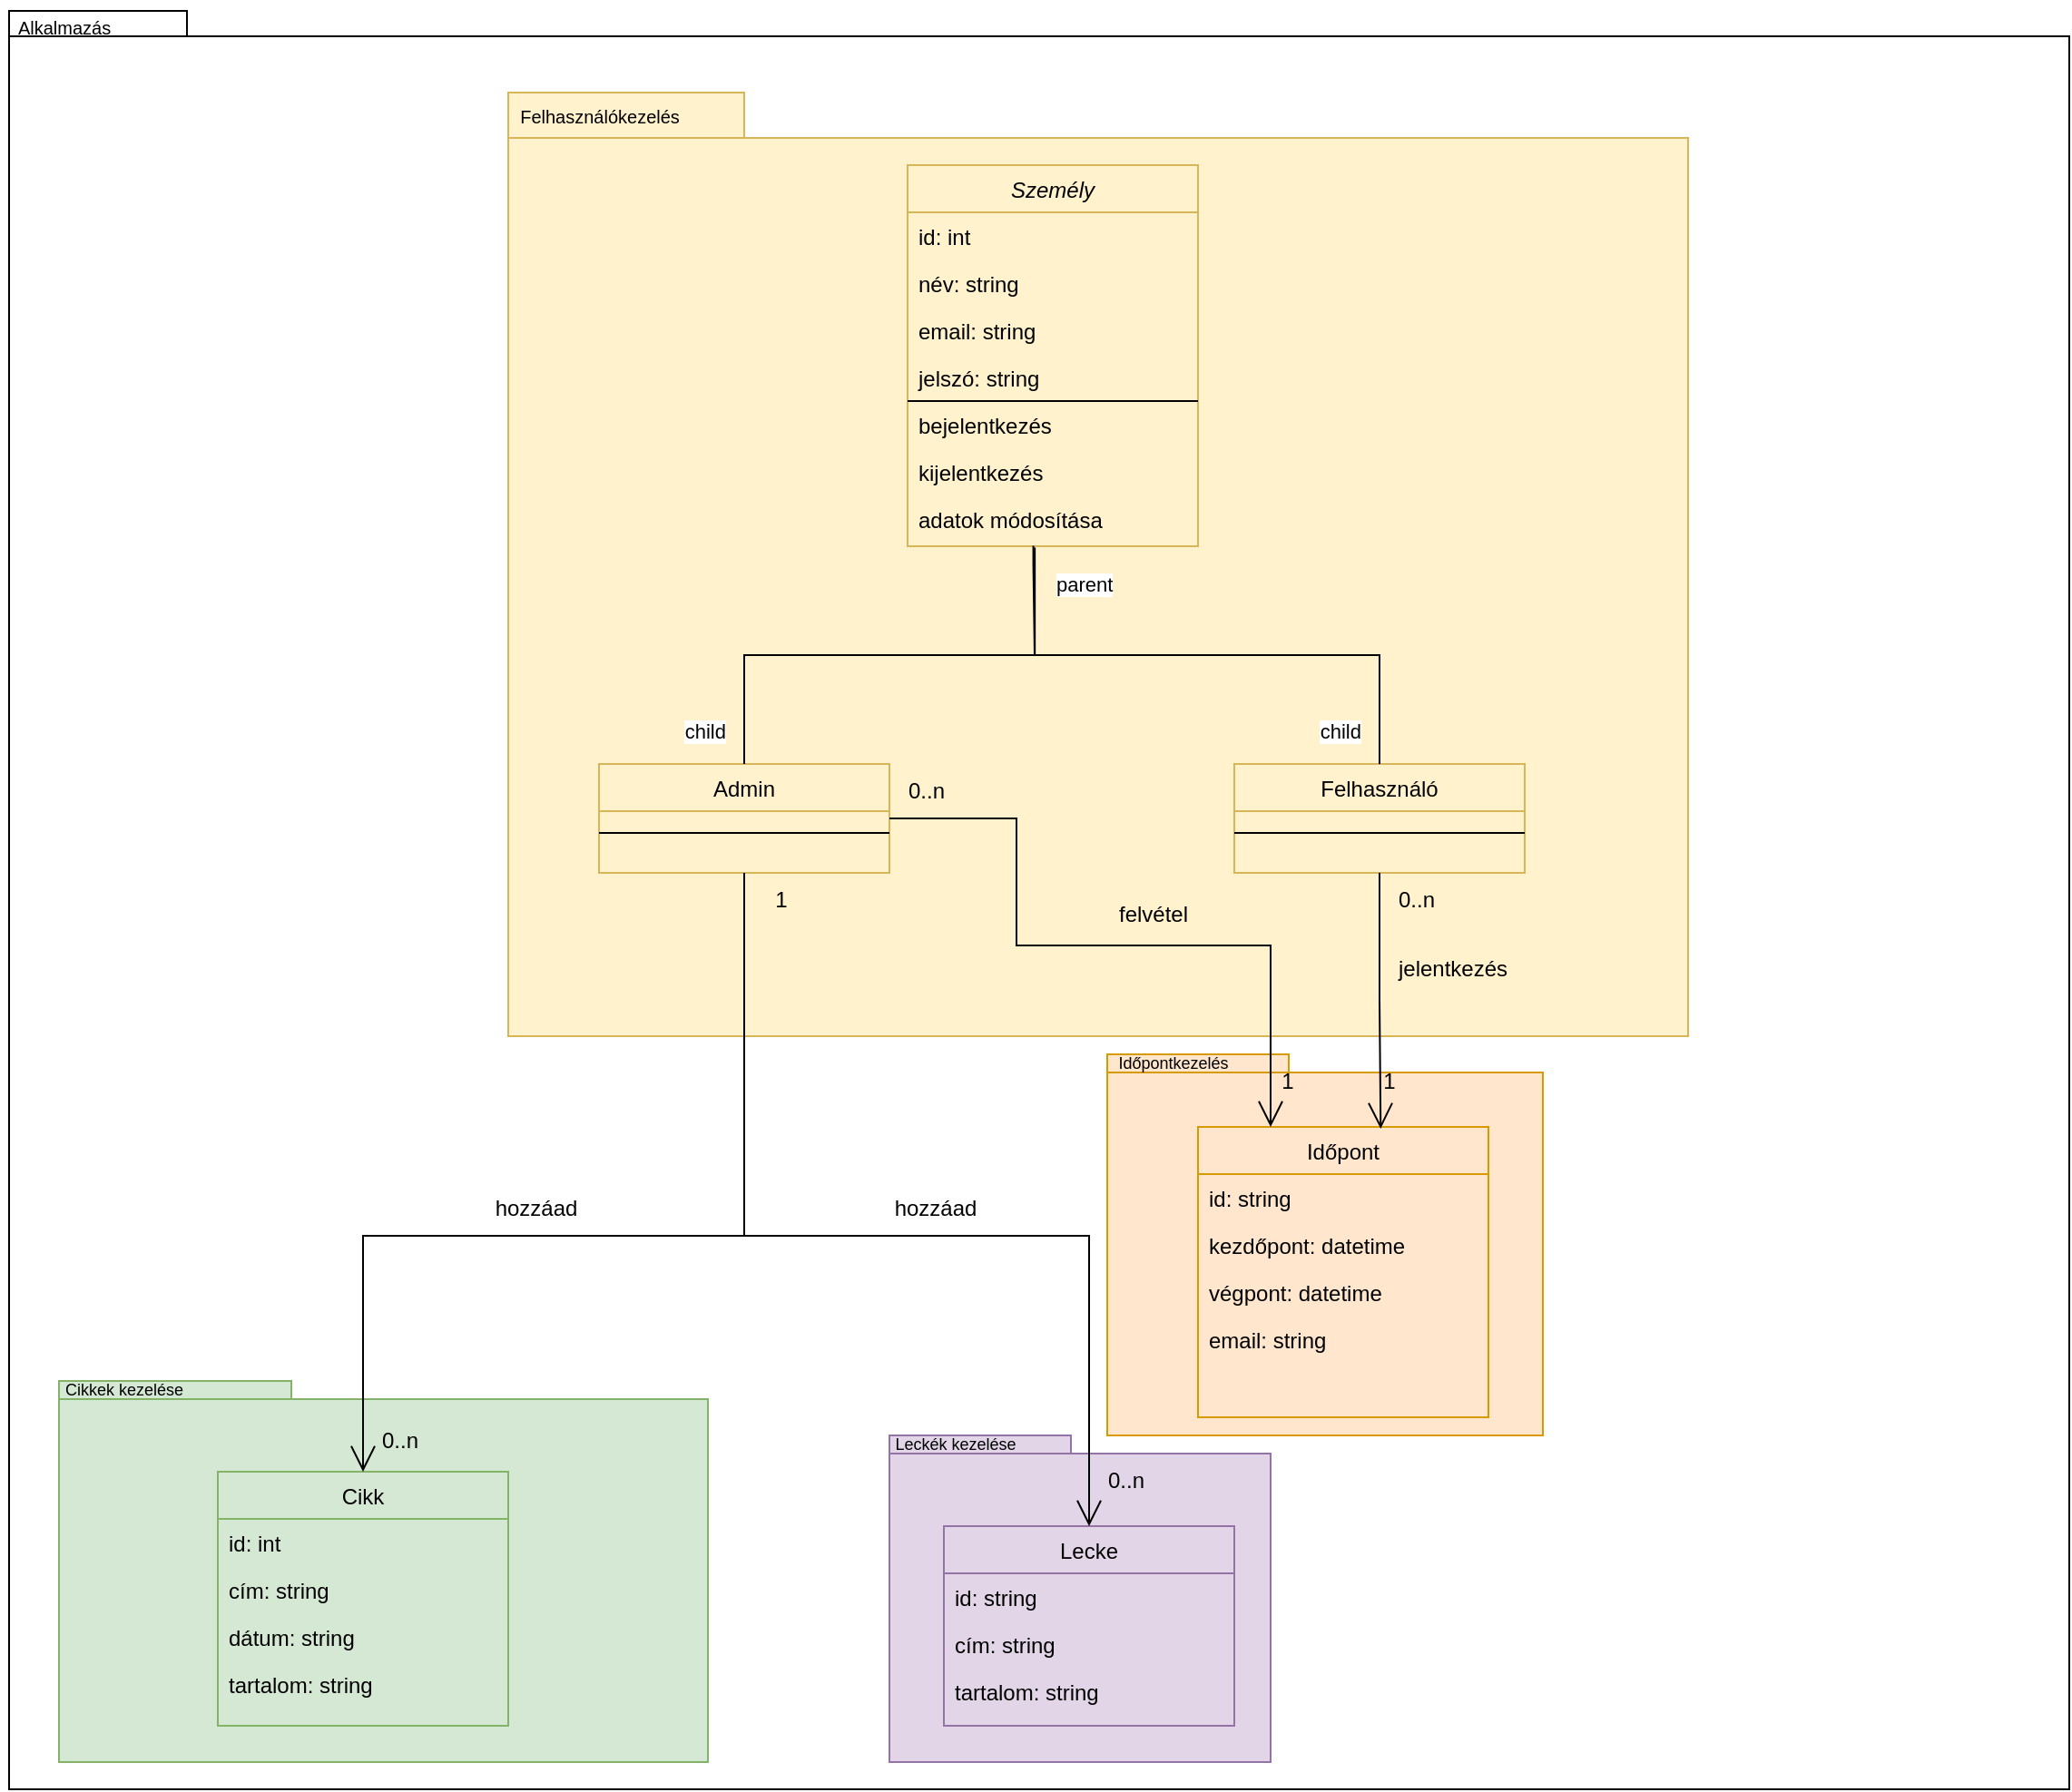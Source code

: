 <mxfile version="22.0.8" type="device">
  <diagram id="C5RBs43oDa-KdzZeNtuy" name="Page-1">
    <mxGraphModel dx="2812" dy="2524" grid="1" gridSize="10" guides="1" tooltips="1" connect="1" arrows="1" fold="1" page="1" pageScale="1" pageWidth="827" pageHeight="1169" math="0" shadow="0">
      <root>
        <mxCell id="WIyWlLk6GJQsqaUBKTNV-0" />
        <mxCell id="WIyWlLk6GJQsqaUBKTNV-1" parent="WIyWlLk6GJQsqaUBKTNV-0" />
        <mxCell id="hB8q-7Im5a7Bdw2_YApS-70" value="" style="shape=folder;fontStyle=1;spacingTop=10;tabWidth=40;tabHeight=14;tabPosition=left;html=1;whiteSpace=wrap;" vertex="1" parent="WIyWlLk6GJQsqaUBKTNV-1">
          <mxGeometry x="-30" y="15" width="660" height="505" as="geometry" />
        </mxCell>
        <mxCell id="hB8q-7Im5a7Bdw2_YApS-69" value="" style="shape=folder;fontStyle=1;spacingTop=10;tabWidth=40;tabHeight=14;tabPosition=left;html=1;whiteSpace=wrap;" vertex="1" parent="WIyWlLk6GJQsqaUBKTNV-1">
          <mxGeometry x="-275" y="-35" width="1135" height="980" as="geometry" />
        </mxCell>
        <mxCell id="hB8q-7Im5a7Bdw2_YApS-82" value="" style="shape=folder;fontStyle=1;spacingTop=10;tabWidth=100;tabHeight=10;tabPosition=left;html=1;whiteSpace=wrap;fillColor=#e1d5e7;strokeColor=#9673a6;" vertex="1" parent="WIyWlLk6GJQsqaUBKTNV-1">
          <mxGeometry x="210" y="750" width="210" height="180" as="geometry" />
        </mxCell>
        <mxCell id="hB8q-7Im5a7Bdw2_YApS-79" value="" style="shape=folder;fontStyle=1;spacingTop=10;tabWidth=100;tabHeight=10;tabPosition=left;html=1;whiteSpace=wrap;fillColor=#ffe6cc;strokeColor=#d79b00;" vertex="1" parent="WIyWlLk6GJQsqaUBKTNV-1">
          <mxGeometry x="330" y="540" width="240" height="210" as="geometry" />
        </mxCell>
        <mxCell id="hB8q-7Im5a7Bdw2_YApS-72" value="" style="shape=folder;fontStyle=1;spacingTop=10;tabWidth=128;tabHeight=10;tabPosition=left;html=1;whiteSpace=wrap;fillColor=#d5e8d4;strokeColor=#82b366;" vertex="1" parent="WIyWlLk6GJQsqaUBKTNV-1">
          <mxGeometry x="-247.5" y="720" width="357.5" height="210" as="geometry" />
        </mxCell>
        <mxCell id="hB8q-7Im5a7Bdw2_YApS-71" value="" style="shape=folder;fontStyle=1;spacingTop=10;tabWidth=130;tabHeight=25;tabPosition=left;html=1;whiteSpace=wrap;fillColor=#fff2cc;strokeColor=#d6b656;" vertex="1" parent="WIyWlLk6GJQsqaUBKTNV-1">
          <mxGeometry y="10" width="650" height="520" as="geometry" />
        </mxCell>
        <mxCell id="zkfFHV4jXpPFQw0GAbJ--6" value="Admin" style="swimlane;fontStyle=0;align=center;verticalAlign=top;childLayout=stackLayout;horizontal=1;startSize=26;horizontalStack=0;resizeParent=1;resizeLast=0;collapsible=1;marginBottom=0;rounded=0;shadow=0;strokeWidth=1;fillColor=#fff2cc;strokeColor=#d6b656;" parent="WIyWlLk6GJQsqaUBKTNV-1" vertex="1">
          <mxGeometry x="50" y="380" width="160" height="60" as="geometry">
            <mxRectangle x="130" y="380" width="160" height="26" as="alternateBounds" />
          </mxGeometry>
        </mxCell>
        <mxCell id="zkfFHV4jXpPFQw0GAbJ--9" value="" style="line;html=1;strokeWidth=1;align=left;verticalAlign=middle;spacingTop=-1;spacingLeft=3;spacingRight=3;rotatable=0;labelPosition=right;points=[];portConstraint=eastwest;" parent="zkfFHV4jXpPFQw0GAbJ--6" vertex="1">
          <mxGeometry y="26" width="160" height="24" as="geometry" />
        </mxCell>
        <mxCell id="zkfFHV4jXpPFQw0GAbJ--17" value="Cikk" style="swimlane;fontStyle=0;align=center;verticalAlign=top;childLayout=stackLayout;horizontal=1;startSize=26;horizontalStack=0;resizeParent=1;resizeLast=0;collapsible=1;marginBottom=0;rounded=0;shadow=0;strokeWidth=1;fillColor=#d5e8d4;strokeColor=#82b366;" parent="WIyWlLk6GJQsqaUBKTNV-1" vertex="1">
          <mxGeometry x="-160" y="770" width="160" height="140" as="geometry">
            <mxRectangle x="550" y="140" width="160" height="26" as="alternateBounds" />
          </mxGeometry>
        </mxCell>
        <mxCell id="zkfFHV4jXpPFQw0GAbJ--18" value="id: int" style="text;align=left;verticalAlign=top;spacingLeft=4;spacingRight=4;overflow=hidden;rotatable=0;points=[[0,0.5],[1,0.5]];portConstraint=eastwest;" parent="zkfFHV4jXpPFQw0GAbJ--17" vertex="1">
          <mxGeometry y="26" width="160" height="26" as="geometry" />
        </mxCell>
        <mxCell id="zkfFHV4jXpPFQw0GAbJ--19" value="cím: string" style="text;align=left;verticalAlign=top;spacingLeft=4;spacingRight=4;overflow=hidden;rotatable=0;points=[[0,0.5],[1,0.5]];portConstraint=eastwest;rounded=0;shadow=0;html=0;" parent="zkfFHV4jXpPFQw0GAbJ--17" vertex="1">
          <mxGeometry y="52" width="160" height="26" as="geometry" />
        </mxCell>
        <mxCell id="zkfFHV4jXpPFQw0GAbJ--20" value="dátum: string" style="text;align=left;verticalAlign=top;spacingLeft=4;spacingRight=4;overflow=hidden;rotatable=0;points=[[0,0.5],[1,0.5]];portConstraint=eastwest;rounded=0;shadow=0;html=0;" parent="zkfFHV4jXpPFQw0GAbJ--17" vertex="1">
          <mxGeometry y="78" width="160" height="26" as="geometry" />
        </mxCell>
        <mxCell id="zkfFHV4jXpPFQw0GAbJ--21" value="tartalom: string" style="text;align=left;verticalAlign=top;spacingLeft=4;spacingRight=4;overflow=hidden;rotatable=0;points=[[0,0.5],[1,0.5]];portConstraint=eastwest;rounded=0;shadow=0;html=0;" parent="zkfFHV4jXpPFQw0GAbJ--17" vertex="1">
          <mxGeometry y="104" width="160" height="26" as="geometry" />
        </mxCell>
        <mxCell id="hB8q-7Im5a7Bdw2_YApS-6" value="" style="endArrow=none;html=1;rounded=0;exitX=0.5;exitY=0;exitDx=0;exitDy=0;" edge="1" parent="WIyWlLk6GJQsqaUBKTNV-1" source="zkfFHV4jXpPFQw0GAbJ--6">
          <mxGeometry width="50" height="50" relative="1" as="geometry">
            <mxPoint y="350" as="sourcePoint" />
            <mxPoint x="130" y="320" as="targetPoint" />
          </mxGeometry>
        </mxCell>
        <mxCell id="zkfFHV4jXpPFQw0GAbJ--0" value="Személy" style="swimlane;fontStyle=2;align=center;verticalAlign=top;childLayout=stackLayout;horizontal=1;startSize=26;horizontalStack=0;resizeParent=1;resizeLast=0;collapsible=1;marginBottom=0;rounded=0;shadow=0;strokeWidth=1;fillColor=#fff2cc;strokeColor=#d6b656;" parent="WIyWlLk6GJQsqaUBKTNV-1" vertex="1">
          <mxGeometry x="220" y="50" width="160" height="210" as="geometry">
            <mxRectangle x="230" y="140" width="160" height="26" as="alternateBounds" />
          </mxGeometry>
        </mxCell>
        <mxCell id="zkfFHV4jXpPFQw0GAbJ--1" value="id: int" style="text;align=left;verticalAlign=top;spacingLeft=4;spacingRight=4;overflow=hidden;rotatable=0;points=[[0,0.5],[1,0.5]];portConstraint=eastwest;" parent="zkfFHV4jXpPFQw0GAbJ--0" vertex="1">
          <mxGeometry y="26" width="160" height="26" as="geometry" />
        </mxCell>
        <mxCell id="zkfFHV4jXpPFQw0GAbJ--2" value="név: string" style="text;align=left;verticalAlign=top;spacingLeft=4;spacingRight=4;overflow=hidden;rotatable=0;points=[[0,0.5],[1,0.5]];portConstraint=eastwest;rounded=0;shadow=0;html=0;" parent="zkfFHV4jXpPFQw0GAbJ--0" vertex="1">
          <mxGeometry y="52" width="160" height="26" as="geometry" />
        </mxCell>
        <mxCell id="zkfFHV4jXpPFQw0GAbJ--3" value="email: string" style="text;align=left;verticalAlign=top;spacingLeft=4;spacingRight=4;overflow=hidden;rotatable=0;points=[[0,0.5],[1,0.5]];portConstraint=eastwest;rounded=0;shadow=0;html=0;" parent="zkfFHV4jXpPFQw0GAbJ--0" vertex="1">
          <mxGeometry y="78" width="160" height="26" as="geometry" />
        </mxCell>
        <mxCell id="hB8q-7Im5a7Bdw2_YApS-21" value="jelszó: string" style="text;align=left;verticalAlign=top;spacingLeft=4;spacingRight=4;overflow=hidden;rotatable=0;points=[[0,0.5],[1,0.5]];portConstraint=eastwest;rounded=0;shadow=0;html=0;" vertex="1" parent="zkfFHV4jXpPFQw0GAbJ--0">
          <mxGeometry y="104" width="160" height="26" as="geometry" />
        </mxCell>
        <mxCell id="hB8q-7Im5a7Bdw2_YApS-22" value="" style="endArrow=none;html=1;rounded=0;exitX=0;exitY=0.75;exitDx=0;exitDy=0;entryX=1;entryY=0.75;entryDx=0;entryDy=0;" edge="1" parent="zkfFHV4jXpPFQw0GAbJ--0">
          <mxGeometry width="50" height="50" relative="1" as="geometry">
            <mxPoint y="130.0" as="sourcePoint" />
            <mxPoint x="160.0" y="130" as="targetPoint" />
          </mxGeometry>
        </mxCell>
        <mxCell id="hB8q-7Im5a7Bdw2_YApS-24" value="bejelentkezés" style="text;align=left;verticalAlign=top;spacingLeft=4;spacingRight=4;overflow=hidden;rotatable=0;points=[[0,0.5],[1,0.5]];portConstraint=eastwest;rounded=0;shadow=0;html=0;" vertex="1" parent="zkfFHV4jXpPFQw0GAbJ--0">
          <mxGeometry y="130" width="160" height="26" as="geometry" />
        </mxCell>
        <mxCell id="hB8q-7Im5a7Bdw2_YApS-25" value="kijelentkezés" style="text;align=left;verticalAlign=top;spacingLeft=4;spacingRight=4;overflow=hidden;rotatable=0;points=[[0,0.5],[1,0.5]];portConstraint=eastwest;rounded=0;shadow=0;html=0;" vertex="1" parent="zkfFHV4jXpPFQw0GAbJ--0">
          <mxGeometry y="156" width="160" height="26" as="geometry" />
        </mxCell>
        <mxCell id="hB8q-7Im5a7Bdw2_YApS-34" value="adatok módosítása" style="text;align=left;verticalAlign=top;spacingLeft=4;spacingRight=4;overflow=hidden;rotatable=0;points=[[0,0.5],[1,0.5]];portConstraint=eastwest;rounded=0;shadow=0;html=0;" vertex="1" parent="zkfFHV4jXpPFQw0GAbJ--0">
          <mxGeometry y="182" width="160" height="26" as="geometry" />
        </mxCell>
        <mxCell id="hB8q-7Im5a7Bdw2_YApS-29" value="Felhasználó" style="swimlane;fontStyle=0;align=center;verticalAlign=top;childLayout=stackLayout;horizontal=1;startSize=26;horizontalStack=0;resizeParent=1;resizeLast=0;collapsible=1;marginBottom=0;rounded=0;shadow=0;strokeWidth=1;fillColor=#fff2cc;strokeColor=#d6b656;" vertex="1" parent="WIyWlLk6GJQsqaUBKTNV-1">
          <mxGeometry x="400" y="380" width="160" height="60" as="geometry">
            <mxRectangle x="130" y="380" width="160" height="26" as="alternateBounds" />
          </mxGeometry>
        </mxCell>
        <mxCell id="hB8q-7Im5a7Bdw2_YApS-30" value="" style="line;html=1;strokeWidth=1;align=left;verticalAlign=middle;spacingTop=-1;spacingLeft=3;spacingRight=3;rotatable=0;labelPosition=right;points=[];portConstraint=eastwest;" vertex="1" parent="hB8q-7Im5a7Bdw2_YApS-29">
          <mxGeometry y="26" width="160" height="24" as="geometry" />
        </mxCell>
        <mxCell id="hB8q-7Im5a7Bdw2_YApS-35" value="" style="endArrow=none;html=1;edgeStyle=orthogonalEdgeStyle;rounded=0;exitX=0.438;exitY=1.106;exitDx=0;exitDy=0;exitPerimeter=0;" edge="1" parent="WIyWlLk6GJQsqaUBKTNV-1" source="hB8q-7Im5a7Bdw2_YApS-34">
          <mxGeometry relative="1" as="geometry">
            <mxPoint x="180" y="470" as="sourcePoint" />
            <mxPoint x="130" y="370" as="targetPoint" />
            <Array as="points">
              <mxPoint x="290" y="320" />
              <mxPoint x="130" y="320" />
            </Array>
          </mxGeometry>
        </mxCell>
        <mxCell id="hB8q-7Im5a7Bdw2_YApS-36" value="parent" style="edgeLabel;resizable=0;html=1;align=left;verticalAlign=bottom;" connectable="0" vertex="1" parent="hB8q-7Im5a7Bdw2_YApS-35">
          <mxGeometry x="-1" relative="1" as="geometry">
            <mxPoint x="10" y="29" as="offset" />
          </mxGeometry>
        </mxCell>
        <mxCell id="hB8q-7Im5a7Bdw2_YApS-37" value="child" style="edgeLabel;resizable=0;html=1;align=right;verticalAlign=bottom;" connectable="0" vertex="1" parent="hB8q-7Im5a7Bdw2_YApS-35">
          <mxGeometry x="1" relative="1" as="geometry">
            <mxPoint x="-10" as="offset" />
          </mxGeometry>
        </mxCell>
        <mxCell id="hB8q-7Im5a7Bdw2_YApS-38" value="" style="endArrow=none;html=1;edgeStyle=orthogonalEdgeStyle;rounded=0;exitX=0.433;exitY=1.067;exitDx=0;exitDy=0;exitPerimeter=0;entryX=0.5;entryY=0;entryDx=0;entryDy=0;" edge="1" parent="WIyWlLk6GJQsqaUBKTNV-1" source="hB8q-7Im5a7Bdw2_YApS-34" target="hB8q-7Im5a7Bdw2_YApS-29">
          <mxGeometry relative="1" as="geometry">
            <mxPoint x="300" y="271" as="sourcePoint" />
            <mxPoint x="140" y="380" as="targetPoint" />
            <Array as="points">
              <mxPoint x="289" y="271" />
              <mxPoint x="290" y="271" />
              <mxPoint x="290" y="320" />
              <mxPoint x="480" y="320" />
            </Array>
          </mxGeometry>
        </mxCell>
        <mxCell id="hB8q-7Im5a7Bdw2_YApS-40" value="child" style="edgeLabel;resizable=0;html=1;align=right;verticalAlign=bottom;" connectable="0" vertex="1" parent="hB8q-7Im5a7Bdw2_YApS-38">
          <mxGeometry x="1" relative="1" as="geometry">
            <mxPoint x="-10" y="-10" as="offset" />
          </mxGeometry>
        </mxCell>
        <mxCell id="hB8q-7Im5a7Bdw2_YApS-42" value="" style="endArrow=open;endFill=1;endSize=12;html=1;rounded=0;entryX=0.5;entryY=0;entryDx=0;entryDy=0;exitX=0.5;exitY=1;exitDx=0;exitDy=0;" edge="1" parent="WIyWlLk6GJQsqaUBKTNV-1" source="zkfFHV4jXpPFQw0GAbJ--6" target="zkfFHV4jXpPFQw0GAbJ--17">
          <mxGeometry width="160" relative="1" as="geometry">
            <mxPoint x="70" y="440" as="sourcePoint" />
            <mxPoint x="130" y="550" as="targetPoint" />
            <Array as="points">
              <mxPoint x="130" y="640" />
              <mxPoint x="-80" y="640" />
            </Array>
          </mxGeometry>
        </mxCell>
        <mxCell id="hB8q-7Im5a7Bdw2_YApS-43" value="hozzáad" style="text;html=1;align=center;verticalAlign=middle;resizable=0;points=[];autosize=1;strokeColor=none;fillColor=none;" vertex="1" parent="WIyWlLk6GJQsqaUBKTNV-1">
          <mxGeometry x="-20" y="610" width="70" height="30" as="geometry" />
        </mxCell>
        <mxCell id="hB8q-7Im5a7Bdw2_YApS-44" value="Lecke" style="swimlane;fontStyle=0;align=center;verticalAlign=top;childLayout=stackLayout;horizontal=1;startSize=26;horizontalStack=0;resizeParent=1;resizeLast=0;collapsible=1;marginBottom=0;rounded=0;shadow=0;strokeWidth=1;fillColor=#e1d5e7;strokeColor=#9673a6;" vertex="1" parent="WIyWlLk6GJQsqaUBKTNV-1">
          <mxGeometry x="240" y="800" width="160" height="110" as="geometry">
            <mxRectangle x="550" y="140" width="160" height="26" as="alternateBounds" />
          </mxGeometry>
        </mxCell>
        <mxCell id="hB8q-7Im5a7Bdw2_YApS-45" value="id: string" style="text;align=left;verticalAlign=top;spacingLeft=4;spacingRight=4;overflow=hidden;rotatable=0;points=[[0,0.5],[1,0.5]];portConstraint=eastwest;" vertex="1" parent="hB8q-7Im5a7Bdw2_YApS-44">
          <mxGeometry y="26" width="160" height="26" as="geometry" />
        </mxCell>
        <mxCell id="hB8q-7Im5a7Bdw2_YApS-46" value="cím: string" style="text;align=left;verticalAlign=top;spacingLeft=4;spacingRight=4;overflow=hidden;rotatable=0;points=[[0,0.5],[1,0.5]];portConstraint=eastwest;rounded=0;shadow=0;html=0;" vertex="1" parent="hB8q-7Im5a7Bdw2_YApS-44">
          <mxGeometry y="52" width="160" height="26" as="geometry" />
        </mxCell>
        <mxCell id="hB8q-7Im5a7Bdw2_YApS-48" value="tartalom: string" style="text;align=left;verticalAlign=top;spacingLeft=4;spacingRight=4;overflow=hidden;rotatable=0;points=[[0,0.5],[1,0.5]];portConstraint=eastwest;rounded=0;shadow=0;html=0;" vertex="1" parent="hB8q-7Im5a7Bdw2_YApS-44">
          <mxGeometry y="78" width="160" height="26" as="geometry" />
        </mxCell>
        <mxCell id="hB8q-7Im5a7Bdw2_YApS-49" value="hozzáad" style="text;html=1;align=center;verticalAlign=middle;resizable=0;points=[];autosize=1;strokeColor=none;fillColor=none;" vertex="1" parent="WIyWlLk6GJQsqaUBKTNV-1">
          <mxGeometry x="200" y="610" width="70" height="30" as="geometry" />
        </mxCell>
        <mxCell id="hB8q-7Im5a7Bdw2_YApS-50" value="" style="endArrow=open;endFill=1;endSize=12;html=1;rounded=0;entryX=0.5;entryY=0;entryDx=0;entryDy=0;exitX=0.5;exitY=1;exitDx=0;exitDy=0;" edge="1" parent="WIyWlLk6GJQsqaUBKTNV-1" source="zkfFHV4jXpPFQw0GAbJ--6" target="hB8q-7Im5a7Bdw2_YApS-44">
          <mxGeometry width="160" relative="1" as="geometry">
            <mxPoint x="140" y="450" as="sourcePoint" />
            <mxPoint x="140" y="570" as="targetPoint" />
            <Array as="points">
              <mxPoint x="130" y="640" />
              <mxPoint x="320" y="640" />
            </Array>
          </mxGeometry>
        </mxCell>
        <mxCell id="hB8q-7Im5a7Bdw2_YApS-51" value="Időpont" style="swimlane;fontStyle=0;align=center;verticalAlign=top;childLayout=stackLayout;horizontal=1;startSize=26;horizontalStack=0;resizeParent=1;resizeLast=0;collapsible=1;marginBottom=0;rounded=0;shadow=0;strokeWidth=1;fillColor=#ffe6cc;strokeColor=#d79b00;" vertex="1" parent="WIyWlLk6GJQsqaUBKTNV-1">
          <mxGeometry x="380" y="580" width="160" height="160" as="geometry">
            <mxRectangle x="550" y="140" width="160" height="26" as="alternateBounds" />
          </mxGeometry>
        </mxCell>
        <mxCell id="hB8q-7Im5a7Bdw2_YApS-52" value="id: string" style="text;align=left;verticalAlign=top;spacingLeft=4;spacingRight=4;overflow=hidden;rotatable=0;points=[[0,0.5],[1,0.5]];portConstraint=eastwest;" vertex="1" parent="hB8q-7Im5a7Bdw2_YApS-51">
          <mxGeometry y="26" width="160" height="26" as="geometry" />
        </mxCell>
        <mxCell id="hB8q-7Im5a7Bdw2_YApS-53" value="kezdőpont: datetime" style="text;align=left;verticalAlign=top;spacingLeft=4;spacingRight=4;overflow=hidden;rotatable=0;points=[[0,0.5],[1,0.5]];portConstraint=eastwest;rounded=0;shadow=0;html=0;" vertex="1" parent="hB8q-7Im5a7Bdw2_YApS-51">
          <mxGeometry y="52" width="160" height="26" as="geometry" />
        </mxCell>
        <mxCell id="hB8q-7Im5a7Bdw2_YApS-54" value="végpont: datetime" style="text;align=left;verticalAlign=top;spacingLeft=4;spacingRight=4;overflow=hidden;rotatable=0;points=[[0,0.5],[1,0.5]];portConstraint=eastwest;rounded=0;shadow=0;html=0;" vertex="1" parent="hB8q-7Im5a7Bdw2_YApS-51">
          <mxGeometry y="78" width="160" height="26" as="geometry" />
        </mxCell>
        <mxCell id="hB8q-7Im5a7Bdw2_YApS-55" value="email: string" style="text;align=left;verticalAlign=top;spacingLeft=4;spacingRight=4;overflow=hidden;rotatable=0;points=[[0,0.5],[1,0.5]];portConstraint=eastwest;rounded=0;shadow=0;html=0;" vertex="1" parent="hB8q-7Im5a7Bdw2_YApS-51">
          <mxGeometry y="104" width="160" height="26" as="geometry" />
        </mxCell>
        <mxCell id="hB8q-7Im5a7Bdw2_YApS-57" value="" style="endArrow=open;endFill=1;endSize=12;html=1;rounded=0;entryX=0.25;entryY=0;entryDx=0;entryDy=0;exitX=1;exitY=0.5;exitDx=0;exitDy=0;" edge="1" parent="WIyWlLk6GJQsqaUBKTNV-1" source="zkfFHV4jXpPFQw0GAbJ--6" target="hB8q-7Im5a7Bdw2_YApS-51">
          <mxGeometry width="160" relative="1" as="geometry">
            <mxPoint x="140" y="450" as="sourcePoint" />
            <mxPoint x="330" y="780" as="targetPoint" />
            <Array as="points">
              <mxPoint x="280" y="410" />
              <mxPoint x="280" y="480" />
              <mxPoint x="360" y="480" />
              <mxPoint x="420" y="480" />
            </Array>
          </mxGeometry>
        </mxCell>
        <mxCell id="hB8q-7Im5a7Bdw2_YApS-58" value="felvétel" style="text;html=1;align=center;verticalAlign=middle;resizable=0;points=[];autosize=1;strokeColor=none;fillColor=none;" vertex="1" parent="WIyWlLk6GJQsqaUBKTNV-1">
          <mxGeometry x="325" y="448" width="60" height="30" as="geometry" />
        </mxCell>
        <mxCell id="hB8q-7Im5a7Bdw2_YApS-59" value="" style="endArrow=open;endFill=1;endSize=12;html=1;rounded=0;entryX=0.629;entryY=0.006;entryDx=0;entryDy=0;exitX=0.5;exitY=1;exitDx=0;exitDy=0;entryPerimeter=0;" edge="1" parent="WIyWlLk6GJQsqaUBKTNV-1" source="hB8q-7Im5a7Bdw2_YApS-29" target="hB8q-7Im5a7Bdw2_YApS-51">
          <mxGeometry width="160" relative="1" as="geometry">
            <mxPoint x="450" y="460" as="sourcePoint" />
            <mxPoint x="700" y="600" as="targetPoint" />
            <Array as="points">
              <mxPoint x="480" y="470" />
              <mxPoint x="480" y="510" />
            </Array>
          </mxGeometry>
        </mxCell>
        <mxCell id="hB8q-7Im5a7Bdw2_YApS-60" value="jelentkezés" style="text;html=1;align=center;verticalAlign=middle;resizable=0;points=[];autosize=1;strokeColor=none;fillColor=none;" vertex="1" parent="WIyWlLk6GJQsqaUBKTNV-1">
          <mxGeometry x="480" y="478" width="80" height="30" as="geometry" />
        </mxCell>
        <mxCell id="hB8q-7Im5a7Bdw2_YApS-61" value="0..n" style="text;html=1;align=center;verticalAlign=middle;resizable=0;points=[];autosize=1;strokeColor=none;fillColor=none;" vertex="1" parent="WIyWlLk6GJQsqaUBKTNV-1">
          <mxGeometry x="-80" y="738" width="40" height="30" as="geometry" />
        </mxCell>
        <mxCell id="hB8q-7Im5a7Bdw2_YApS-62" value="0..n" style="text;html=1;align=center;verticalAlign=middle;resizable=0;points=[];autosize=1;strokeColor=none;fillColor=none;" vertex="1" parent="WIyWlLk6GJQsqaUBKTNV-1">
          <mxGeometry x="320" y="760" width="40" height="30" as="geometry" />
        </mxCell>
        <mxCell id="hB8q-7Im5a7Bdw2_YApS-63" value="1" style="text;html=1;align=center;verticalAlign=middle;resizable=0;points=[];autosize=1;strokeColor=none;fillColor=none;" vertex="1" parent="WIyWlLk6GJQsqaUBKTNV-1">
          <mxGeometry x="135" y="440" width="30" height="30" as="geometry" />
        </mxCell>
        <mxCell id="hB8q-7Im5a7Bdw2_YApS-64" value="0..n" style="text;html=1;align=center;verticalAlign=middle;resizable=0;points=[];autosize=1;strokeColor=none;fillColor=none;" vertex="1" parent="WIyWlLk6GJQsqaUBKTNV-1">
          <mxGeometry x="480" y="440" width="40" height="30" as="geometry" />
        </mxCell>
        <mxCell id="hB8q-7Im5a7Bdw2_YApS-65" value="1" style="text;html=1;align=center;verticalAlign=middle;resizable=0;points=[];autosize=1;strokeColor=none;fillColor=none;" vertex="1" parent="WIyWlLk6GJQsqaUBKTNV-1">
          <mxGeometry x="470" y="540" width="30" height="30" as="geometry" />
        </mxCell>
        <mxCell id="hB8q-7Im5a7Bdw2_YApS-66" value="0..n" style="text;html=1;align=center;verticalAlign=middle;resizable=0;points=[];autosize=1;strokeColor=none;fillColor=none;" vertex="1" parent="WIyWlLk6GJQsqaUBKTNV-1">
          <mxGeometry x="210" y="380" width="40" height="30" as="geometry" />
        </mxCell>
        <mxCell id="hB8q-7Im5a7Bdw2_YApS-68" value="1" style="text;html=1;align=center;verticalAlign=middle;resizable=0;points=[];autosize=1;strokeColor=none;fillColor=none;" vertex="1" parent="WIyWlLk6GJQsqaUBKTNV-1">
          <mxGeometry x="414" y="540" width="30" height="30" as="geometry" />
        </mxCell>
        <mxCell id="hB8q-7Im5a7Bdw2_YApS-75" value="&lt;font style=&quot;font-size: 10px;&quot;&gt;Alkalmazás&lt;/font&gt;" style="text;html=1;align=center;verticalAlign=middle;resizable=0;points=[];autosize=1;strokeColor=none;fillColor=none;" vertex="1" parent="WIyWlLk6GJQsqaUBKTNV-1">
          <mxGeometry x="-280" y="-41" width="70" height="30" as="geometry" />
        </mxCell>
        <mxCell id="hB8q-7Im5a7Bdw2_YApS-76" value="&lt;font style=&quot;font-size: 10px;&quot;&gt;Felhasználókezelés&lt;/font&gt;" style="text;html=1;align=center;verticalAlign=middle;resizable=0;points=[];autosize=1;strokeColor=none;fillColor=none;" vertex="1" parent="WIyWlLk6GJQsqaUBKTNV-1">
          <mxGeometry x="-5" y="8" width="110" height="30" as="geometry" />
        </mxCell>
        <mxCell id="hB8q-7Im5a7Bdw2_YApS-80" value="&lt;font style=&quot;font-size: 9px;&quot;&gt;Időpontkezelés&lt;/font&gt;" style="text;html=1;align=center;verticalAlign=middle;resizable=0;points=[];autosize=1;strokeColor=none;fillColor=none;fontSize=9;" vertex="1" parent="WIyWlLk6GJQsqaUBKTNV-1">
          <mxGeometry x="326" y="535" width="80" height="20" as="geometry" />
        </mxCell>
        <mxCell id="hB8q-7Im5a7Bdw2_YApS-81" value="&lt;font style=&quot;font-size: 9px;&quot;&gt;Cikkek kezelése&lt;/font&gt;" style="text;html=1;align=center;verticalAlign=middle;resizable=0;points=[];autosize=1;strokeColor=none;fillColor=none;fontSize=9;" vertex="1" parent="WIyWlLk6GJQsqaUBKTNV-1">
          <mxGeometry x="-257" y="715" width="90" height="20" as="geometry" />
        </mxCell>
        <mxCell id="hB8q-7Im5a7Bdw2_YApS-83" value="&lt;font style=&quot;font-size: 9px;&quot;&gt;Leckék kezelése&lt;/font&gt;" style="text;html=1;align=center;verticalAlign=middle;resizable=0;points=[];autosize=1;strokeColor=none;fillColor=none;fontSize=9;" vertex="1" parent="WIyWlLk6GJQsqaUBKTNV-1">
          <mxGeometry x="201" y="745" width="90" height="20" as="geometry" />
        </mxCell>
      </root>
    </mxGraphModel>
  </diagram>
</mxfile>
